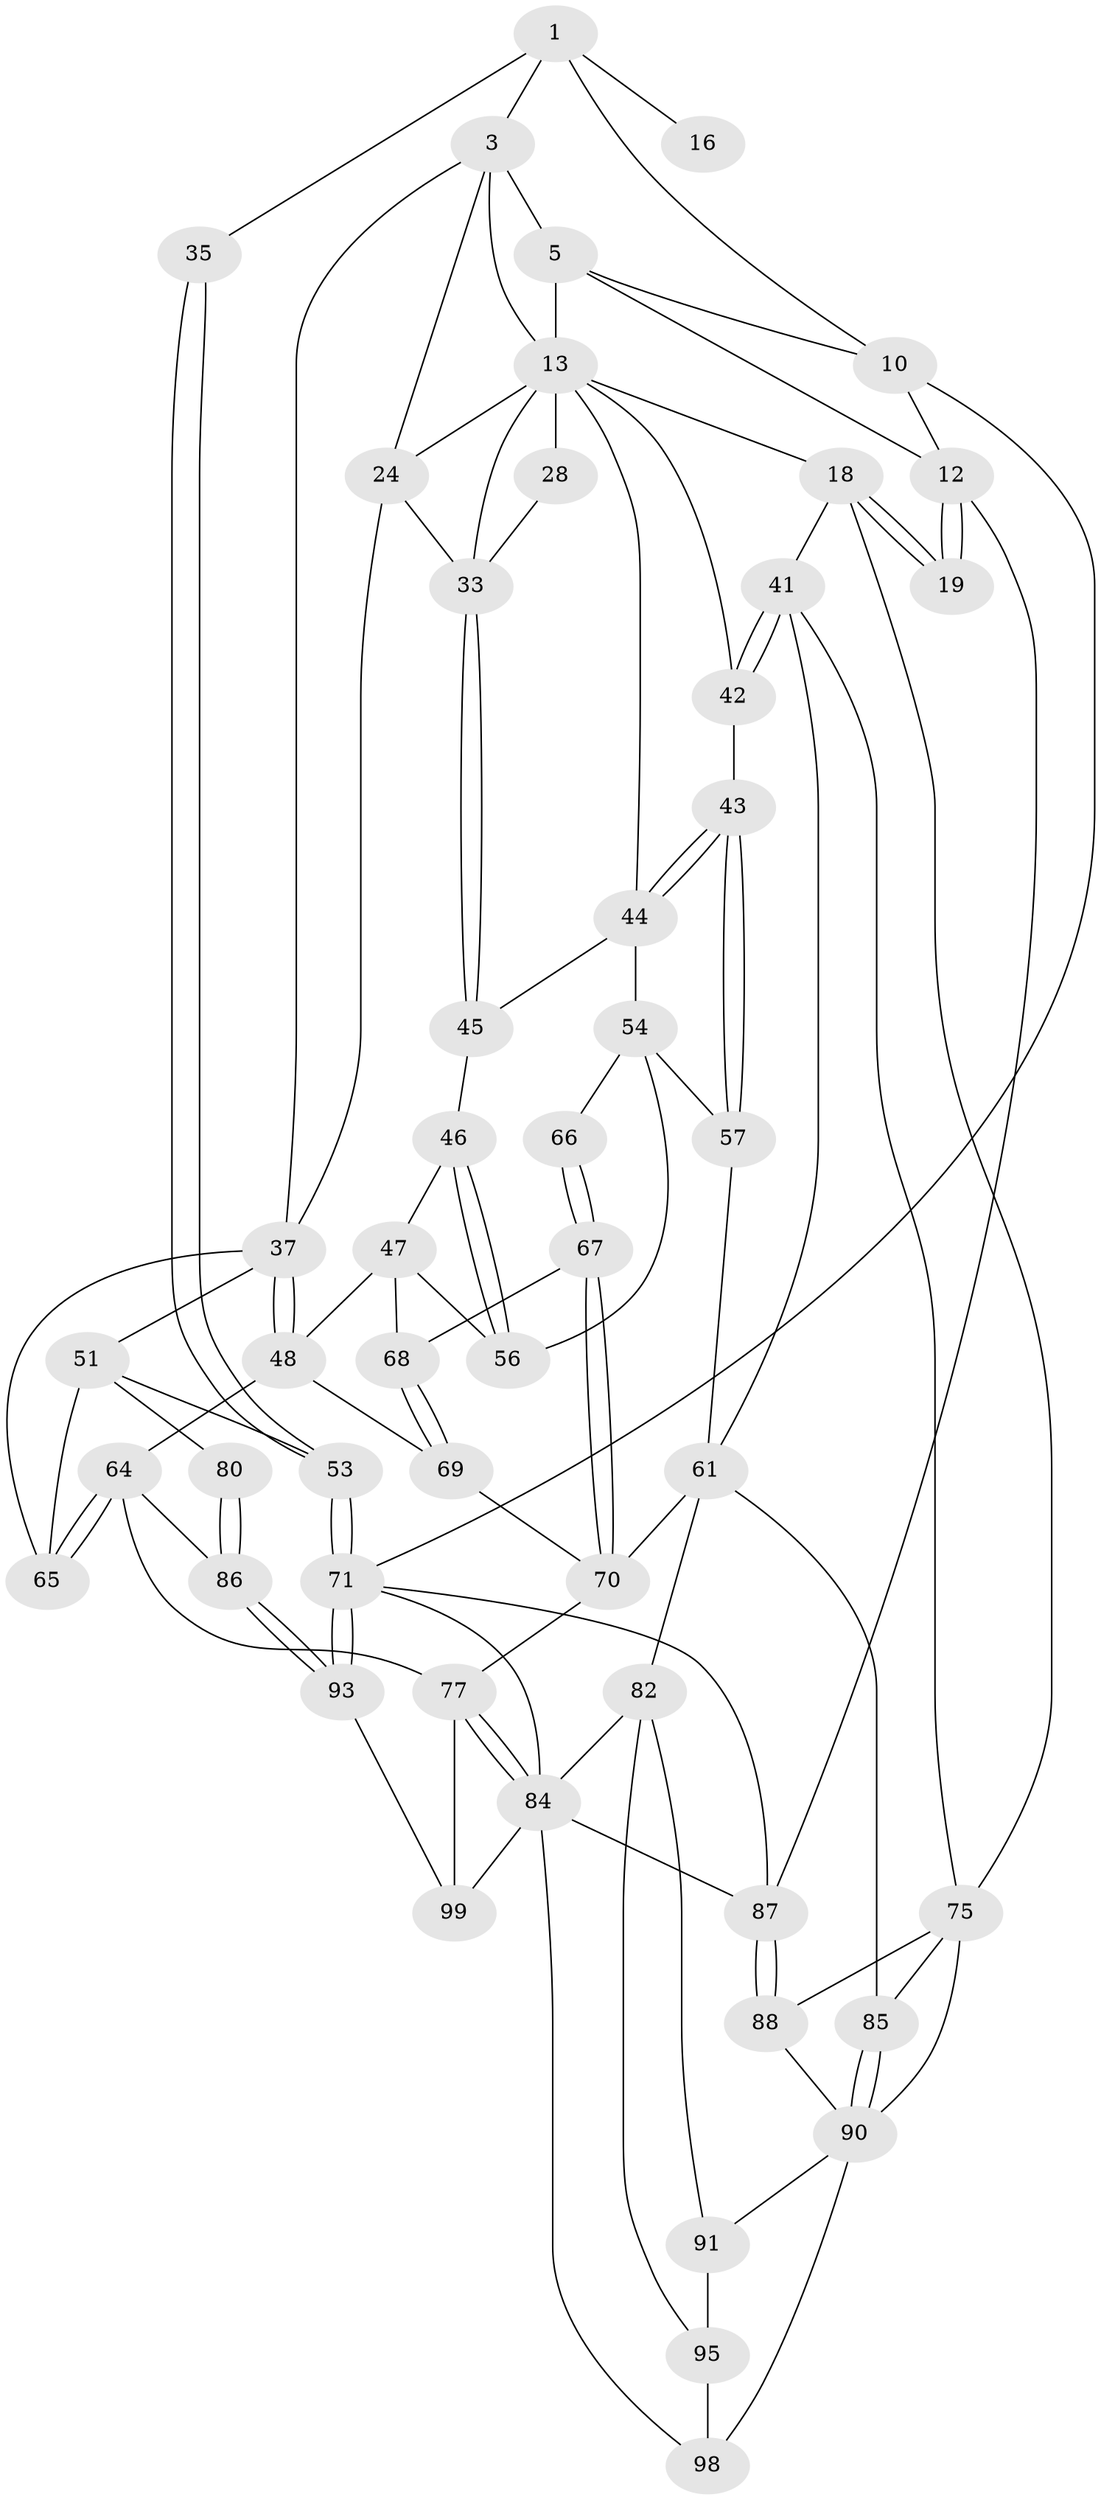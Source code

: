 // original degree distribution, {3: 0.0196078431372549, 5: 0.5490196078431373, 6: 0.20588235294117646, 4: 0.22549019607843138}
// Generated by graph-tools (version 1.1) at 2025/28/03/15/25 16:28:03]
// undirected, 51 vertices, 112 edges
graph export_dot {
graph [start="1"]
  node [color=gray90,style=filled];
  1 [pos="+0.1269703017364295+0",super="+2+7"];
  3 [pos="+0.20316230488628806+0.1335791868518275",super="+4+25"];
  5 [pos="+0.34764655967313174+0",super="+6+11"];
  10 [pos="+0+0"];
  12 [pos="+1+0"];
  13 [pos="+0.6867004895640532+0.028998328217046947",super="+14+17"];
  16 [pos="+0.1336175230796071+0.13347737180239874"];
  18 [pos="+0.7716938118590521+0.1467111631102273",super="+29"];
  19 [pos="+1+0"];
  24 [pos="+0.2931871547656447+0.23279044118683948",super="+36"];
  28 [pos="+0.4900533637062557+0.26622069200192466"];
  33 [pos="+0.4818916947199867+0.36569494081335907",super="+34"];
  35 [pos="+0+0.34597635166812357"];
  37 [pos="+0.23244716694598538+0.42803767023227973",super="+38"];
  41 [pos="+0.8470945996401928+0.49389936065423834",super="+60"];
  42 [pos="+0.7826228741551026+0.48451574571585254"];
  43 [pos="+0.7178011362966679+0.5024521744060474"];
  44 [pos="+0.6375472387953207+0.4671845705306125",super="+49"];
  45 [pos="+0.48078815227357774+0.40573226081740343"];
  46 [pos="+0.47028932844214183+0.4398164824783584"];
  47 [pos="+0.3677188545423598+0.502267795037153",super="+59"];
  48 [pos="+0.32749891536255604+0.5138936181263967",super="+63"];
  51 [pos="+0.13865922149151574+0.5275486595689421",super="+73+52"];
  53 [pos="+0+0.6507498444041975"];
  54 [pos="+0.5959440505768193+0.503450243464741",super="+58+55"];
  56 [pos="+0.4959154229771991+0.538438994378433"];
  57 [pos="+0.6674404996478362+0.6005136203396744"];
  61 [pos="+0.6917324631225622+0.6599764410084776",super="+62+81"];
  64 [pos="+0.28564190327526356+0.705846950169924",super="+79"];
  65 [pos="+0.2793899736553119+0.7017621090380827"];
  66 [pos="+0.5756979419970165+0.5832428689106403"];
  67 [pos="+0.563230124991726+0.617448117472313"];
  68 [pos="+0.47539099077125635+0.5798794029484499"];
  69 [pos="+0.4501327798001523+0.6161859111529948"];
  70 [pos="+0.5810526191547332+0.698295537105008",super="+74"];
  71 [pos="+0+1",super="+72"];
  75 [pos="+1+0.6178829388937629",super="+89+76"];
  77 [pos="+0.5132698455048864+0.8119116433444952",super="+78"];
  80 [pos="+0.10716511077791542+0.6955049675146214"];
  82 [pos="+0.7131497184519541+0.7527099169233568",super="+83"];
  84 [pos="+0.5385652164010852+0.8404371070204412",super="+100"];
  85 [pos="+0.8871591525724183+0.7630817100541943"];
  86 [pos="+0.12105577026937712+0.822815049290906"];
  87 [pos="+1+1"];
  88 [pos="+1+1"];
  90 [pos="+0.8756863417155738+0.7900158231599018",super="+94"];
  91 [pos="+0.8465704577488592+0.8078281967343695",super="+92"];
  93 [pos="+0.09783697600139442+0.8595047934676404"];
  95 [pos="+0.7046155311715364+0.8956061508889825",super="+96"];
  98 [pos="+0.7633585753286447+1"];
  99 [pos="+0.2978802157414326+0.9436691294509885"];
  1 -- 16 [weight=3];
  1 -- 3 [weight=2];
  1 -- 35 [weight=2];
  1 -- 10;
  3 -- 5;
  3 -- 24;
  3 -- 13;
  3 -- 37;
  5 -- 10;
  5 -- 13;
  5 -- 12;
  10 -- 12;
  10 -- 71;
  12 -- 19;
  12 -- 19;
  12 -- 87;
  13 -- 24;
  13 -- 28 [weight=2];
  13 -- 33;
  13 -- 18 [weight=2];
  13 -- 42;
  13 -- 44;
  18 -- 19 [weight=2];
  18 -- 19;
  18 -- 41;
  18 -- 75;
  24 -- 33;
  24 -- 37;
  28 -- 33;
  33 -- 45;
  33 -- 45;
  35 -- 53;
  35 -- 53;
  37 -- 48;
  37 -- 48;
  37 -- 65;
  37 -- 51;
  41 -- 42;
  41 -- 42;
  41 -- 61;
  41 -- 75;
  42 -- 43;
  43 -- 44;
  43 -- 44;
  43 -- 57;
  43 -- 57;
  44 -- 45;
  44 -- 54;
  45 -- 46;
  46 -- 47;
  46 -- 56;
  46 -- 56;
  47 -- 48;
  47 -- 56;
  47 -- 68;
  48 -- 64;
  48 -- 69;
  51 -- 80 [weight=2];
  51 -- 65;
  51 -- 53;
  53 -- 71;
  53 -- 71;
  54 -- 57;
  54 -- 66 [weight=2];
  54 -- 56;
  57 -- 61;
  61 -- 70;
  61 -- 82;
  61 -- 85;
  64 -- 65;
  64 -- 65;
  64 -- 86;
  64 -- 77;
  66 -- 67;
  66 -- 67;
  67 -- 68;
  67 -- 70;
  67 -- 70;
  68 -- 69;
  68 -- 69;
  69 -- 70;
  70 -- 77;
  71 -- 93;
  71 -- 93;
  71 -- 84;
  71 -- 87;
  75 -- 88;
  75 -- 90;
  75 -- 85;
  77 -- 84;
  77 -- 84;
  77 -- 99;
  80 -- 86;
  80 -- 86;
  82 -- 84;
  82 -- 95;
  82 -- 91;
  84 -- 98;
  84 -- 99;
  84 -- 87;
  85 -- 90;
  85 -- 90;
  86 -- 93;
  86 -- 93;
  87 -- 88;
  87 -- 88;
  88 -- 90;
  90 -- 91;
  90 -- 98;
  91 -- 95 [weight=2];
  93 -- 99;
  95 -- 98;
}
